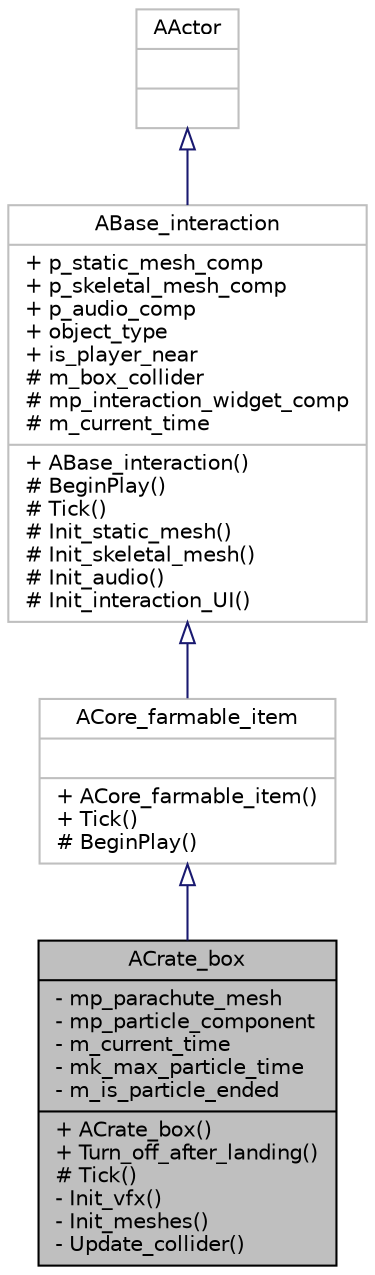 digraph "ACrate_box"
{
 // LATEX_PDF_SIZE
  edge [fontname="Helvetica",fontsize="10",labelfontname="Helvetica",labelfontsize="10"];
  node [fontname="Helvetica",fontsize="10",shape=record];
  Node1 [label="{ACrate_box\n|- mp_parachute_mesh\l- mp_particle_component\l- m_current_time\l- mk_max_particle_time\l- m_is_particle_ended\l|+ ACrate_box()\l+ Turn_off_after_landing()\l# Tick()\l- Init_vfx()\l- Init_meshes()\l- Update_collider()\l}",height=0.2,width=0.4,color="black", fillcolor="grey75", style="filled", fontcolor="black",tooltip=" "];
  Node2 -> Node1 [dir="back",color="midnightblue",fontsize="10",style="solid",arrowtail="onormal",fontname="Helvetica"];
  Node2 [label="{ACore_farmable_item\n||+ ACore_farmable_item()\l+ Tick()\l# BeginPlay()\l}",height=0.2,width=0.4,color="grey75", fillcolor="white", style="filled",URL="$class_a_core__farmable__item.html",tooltip=" "];
  Node3 -> Node2 [dir="back",color="midnightblue",fontsize="10",style="solid",arrowtail="onormal",fontname="Helvetica"];
  Node3 [label="{ABase_interaction\n|+ p_static_mesh_comp\l+ p_skeletal_mesh_comp\l+ p_audio_comp\l+ object_type\l+ is_player_near\l# m_box_collider\l# mp_interaction_widget_comp\l# m_current_time\l|+ ABase_interaction()\l# BeginPlay()\l# Tick()\l# Init_static_mesh()\l# Init_skeletal_mesh()\l# Init_audio()\l# Init_interaction_UI()\l}",height=0.2,width=0.4,color="grey75", fillcolor="white", style="filled",URL="$class_a_base__interaction.html",tooltip=" "];
  Node4 -> Node3 [dir="back",color="midnightblue",fontsize="10",style="solid",arrowtail="onormal",fontname="Helvetica"];
  Node4 [label="{AActor\n||}",height=0.2,width=0.4,color="grey75", fillcolor="white", style="filled",tooltip=" "];
}
